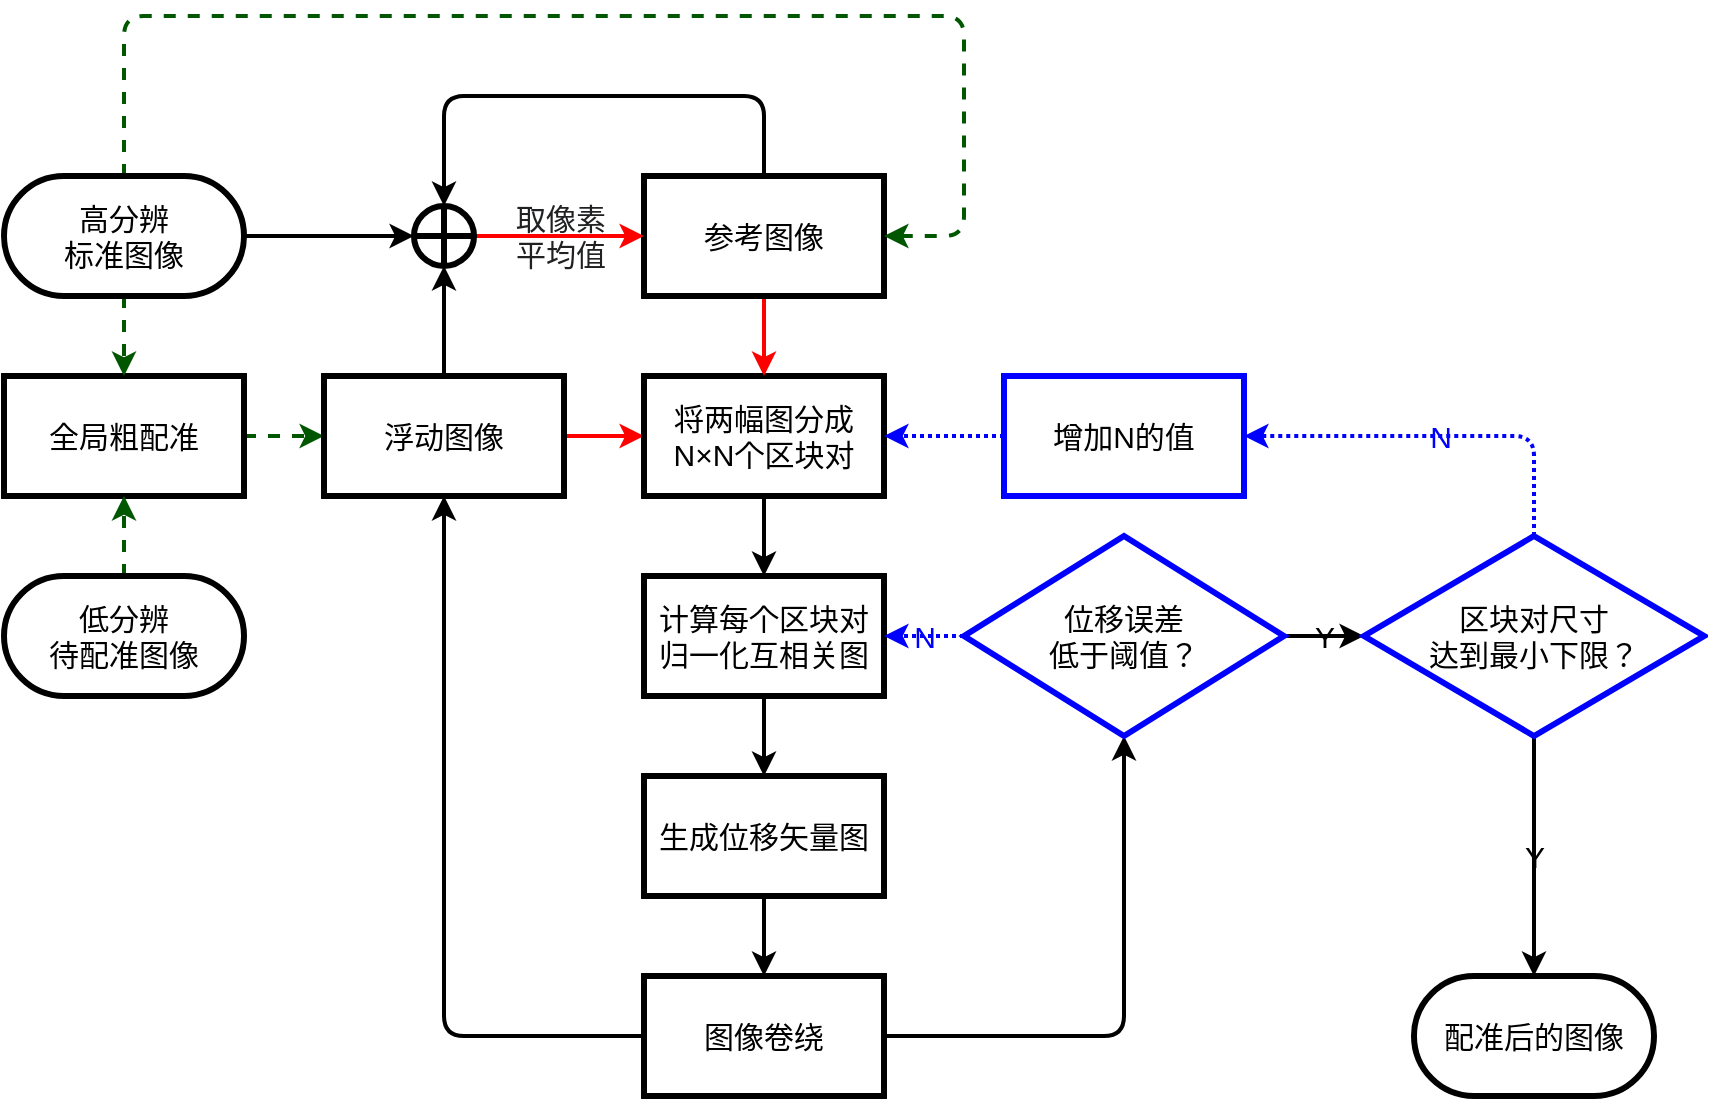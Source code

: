 <mxfile>
    <diagram id="6Um_AddD_zAKyWKNyB5h" name="Page-2">
        <mxGraphModel dx="580" dy="680" grid="1" gridSize="10" guides="1" tooltips="1" connect="1" arrows="1" fold="1" page="1" pageScale="1" pageWidth="827" pageHeight="1169" math="0" shadow="0">
            <root>
                <mxCell id="4d7btD1B-2zSrBe-wS3h-0"/>
                <mxCell id="4d7btD1B-2zSrBe-wS3h-1" parent="4d7btD1B-2zSrBe-wS3h-0"/>
                <mxCell id="Pd7syCD4ukKf9RCVKX6d-0" style="edgeStyle=none;html=1;exitX=1;exitY=0.5;exitDx=0;exitDy=0;entryX=0;entryY=0.5;entryDx=0;entryDy=0;dashed=1;fontSize=15;fontColor=#000000;strokeWidth=2;strokeColor=#005700;fillColor=#008a00;" parent="4d7btD1B-2zSrBe-wS3h-1" source="Pd7syCD4ukKf9RCVKX6d-1" target="Pd7syCD4ukKf9RCVKX6d-4" edge="1">
                    <mxGeometry relative="1" as="geometry"/>
                </mxCell>
                <mxCell id="Pd7syCD4ukKf9RCVKX6d-1" value="全局粗配准" style="rounded=0;whiteSpace=wrap;html=1;fontSize=15;fontColor=#000000;fillColor=none;strokeColor=#000000;strokeWidth=3;" parent="4d7btD1B-2zSrBe-wS3h-1" vertex="1">
                    <mxGeometry x="30" y="210" width="120" height="60" as="geometry"/>
                </mxCell>
                <mxCell id="Pd7syCD4ukKf9RCVKX6d-2" style="edgeStyle=none;html=1;exitX=1;exitY=0.5;exitDx=0;exitDy=0;entryX=0;entryY=0.5;entryDx=0;entryDy=0;fontSize=15;fillColor=#e3c800;fontColor=#000000;strokeColor=#FF0000;strokeWidth=2;" parent="4d7btD1B-2zSrBe-wS3h-1" source="Pd7syCD4ukKf9RCVKX6d-4" target="Pd7syCD4ukKf9RCVKX6d-6" edge="1">
                    <mxGeometry relative="1" as="geometry"/>
                </mxCell>
                <mxCell id="Pd7syCD4ukKf9RCVKX6d-3" style="edgeStyle=none;html=1;exitX=0.5;exitY=0;exitDx=0;exitDy=0;entryX=0.5;entryY=1;entryDx=0;entryDy=0;fontSize=15;fontColor=#000000;strokeColor=#000000;strokeWidth=2;" parent="4d7btD1B-2zSrBe-wS3h-1" source="Pd7syCD4ukKf9RCVKX6d-4" target="Pd7syCD4ukKf9RCVKX6d-33" edge="1">
                    <mxGeometry relative="1" as="geometry">
                        <mxPoint x="250" y="155" as="targetPoint"/>
                    </mxGeometry>
                </mxCell>
                <mxCell id="Pd7syCD4ukKf9RCVKX6d-4" value="浮动图像" style="rounded=0;whiteSpace=wrap;html=1;fontSize=15;fontColor=#000000;fillColor=none;strokeColor=#000000;strokeWidth=3;" parent="4d7btD1B-2zSrBe-wS3h-1" vertex="1">
                    <mxGeometry x="190" y="210" width="120" height="60" as="geometry"/>
                </mxCell>
                <mxCell id="Pd7syCD4ukKf9RCVKX6d-5" value="" style="edgeStyle=none;html=1;fontSize=15;fontColor=#000000;strokeColor=#000000;strokeWidth=2;" parent="4d7btD1B-2zSrBe-wS3h-1" source="Pd7syCD4ukKf9RCVKX6d-6" target="Pd7syCD4ukKf9RCVKX6d-11" edge="1">
                    <mxGeometry relative="1" as="geometry"/>
                </mxCell>
                <mxCell id="Pd7syCD4ukKf9RCVKX6d-6" value="&lt;span&gt;&lt;font style=&quot;font-size: 15px&quot;&gt;将两幅图分成N&lt;span style=&quot;font-family: &amp;#34;arial&amp;#34; , sans-serif ; text-align: left ; font-size: 15px&quot;&gt;×&lt;/span&gt;N个区块对&lt;/font&gt;&lt;/span&gt;" style="rounded=0;whiteSpace=wrap;html=1;fontSize=15;fontColor=#000000;fillColor=none;strokeColor=#000000;strokeWidth=3;labelBackgroundColor=none;" parent="4d7btD1B-2zSrBe-wS3h-1" vertex="1">
                    <mxGeometry x="350" y="210" width="120" height="60" as="geometry"/>
                </mxCell>
                <mxCell id="Pd7syCD4ukKf9RCVKX6d-7" style="edgeStyle=none;html=1;exitX=0.5;exitY=1;exitDx=0;exitDy=0;entryX=0.5;entryY=0;entryDx=0;entryDy=0;fontSize=15;fillColor=#e3c800;fontColor=#000000;strokeColor=#FF0000;strokeWidth=2;" parent="4d7btD1B-2zSrBe-wS3h-1" source="Pd7syCD4ukKf9RCVKX6d-9" target="Pd7syCD4ukKf9RCVKX6d-6" edge="1">
                    <mxGeometry relative="1" as="geometry"/>
                </mxCell>
                <mxCell id="Pd7syCD4ukKf9RCVKX6d-8" style="edgeStyle=none;html=1;exitX=0.5;exitY=0;exitDx=0;exitDy=0;entryX=0.5;entryY=0;entryDx=0;entryDy=0;fontSize=15;fontColor=#000000;strokeColor=#000000;strokeWidth=2;" parent="4d7btD1B-2zSrBe-wS3h-1" source="Pd7syCD4ukKf9RCVKX6d-9" target="Pd7syCD4ukKf9RCVKX6d-33" edge="1">
                    <mxGeometry relative="1" as="geometry">
                        <Array as="points">
                            <mxPoint x="410" y="70"/>
                            <mxPoint x="250" y="70"/>
                        </Array>
                        <mxPoint x="250" y="125" as="targetPoint"/>
                    </mxGeometry>
                </mxCell>
                <mxCell id="Pd7syCD4ukKf9RCVKX6d-9" value="参考图像" style="rounded=0;whiteSpace=wrap;html=1;fontSize=15;fontColor=#000000;fillColor=none;strokeColor=#000000;strokeWidth=3;" parent="4d7btD1B-2zSrBe-wS3h-1" vertex="1">
                    <mxGeometry x="350" y="110" width="120" height="60" as="geometry"/>
                </mxCell>
                <mxCell id="Pd7syCD4ukKf9RCVKX6d-10" style="edgeStyle=none;html=1;exitX=0.5;exitY=1;exitDx=0;exitDy=0;entryX=0.5;entryY=0;entryDx=0;entryDy=0;fontSize=15;fontColor=#000000;strokeColor=#000000;strokeWidth=2;" parent="4d7btD1B-2zSrBe-wS3h-1" source="Pd7syCD4ukKf9RCVKX6d-11" target="Pd7syCD4ukKf9RCVKX6d-13" edge="1">
                    <mxGeometry relative="1" as="geometry"/>
                </mxCell>
                <mxCell id="Pd7syCD4ukKf9RCVKX6d-11" value="计算每个区块对归一化互相关图" style="whiteSpace=wrap;html=1;rounded=0;fontSize=15;fontColor=#000000;fillColor=none;strokeColor=#000000;strokeWidth=3;" parent="4d7btD1B-2zSrBe-wS3h-1" vertex="1">
                    <mxGeometry x="350" y="310" width="120" height="60" as="geometry"/>
                </mxCell>
                <mxCell id="Pd7syCD4ukKf9RCVKX6d-12" style="edgeStyle=none;html=1;exitX=0.5;exitY=1;exitDx=0;exitDy=0;entryX=0.5;entryY=0;entryDx=0;entryDy=0;fontSize=15;fontColor=#000000;strokeColor=#000000;strokeWidth=2;" parent="4d7btD1B-2zSrBe-wS3h-1" source="Pd7syCD4ukKf9RCVKX6d-13" target="Pd7syCD4ukKf9RCVKX6d-16" edge="1">
                    <mxGeometry relative="1" as="geometry"/>
                </mxCell>
                <mxCell id="Pd7syCD4ukKf9RCVKX6d-13" value="生成位移矢量图" style="whiteSpace=wrap;html=1;rounded=0;fontSize=15;fontColor=#000000;fillColor=none;strokeColor=#000000;strokeWidth=3;" parent="4d7btD1B-2zSrBe-wS3h-1" vertex="1">
                    <mxGeometry x="350" y="410" width="120" height="60" as="geometry"/>
                </mxCell>
                <mxCell id="Pd7syCD4ukKf9RCVKX6d-14" style="edgeStyle=none;html=1;exitX=1;exitY=0.5;exitDx=0;exitDy=0;entryX=0.5;entryY=1;entryDx=0;entryDy=0;fontSize=15;fontColor=#000000;strokeColor=#000000;strokeWidth=2;" parent="4d7btD1B-2zSrBe-wS3h-1" source="Pd7syCD4ukKf9RCVKX6d-16" target="Pd7syCD4ukKf9RCVKX6d-19" edge="1">
                    <mxGeometry relative="1" as="geometry">
                        <Array as="points">
                            <mxPoint x="590" y="540"/>
                        </Array>
                    </mxGeometry>
                </mxCell>
                <mxCell id="Pd7syCD4ukKf9RCVKX6d-15" style="edgeStyle=none;html=1;exitX=0;exitY=0.5;exitDx=0;exitDy=0;entryX=0.5;entryY=1;entryDx=0;entryDy=0;fontSize=15;fontColor=#000000;strokeColor=#000000;strokeWidth=2;" parent="4d7btD1B-2zSrBe-wS3h-1" source="Pd7syCD4ukKf9RCVKX6d-16" target="Pd7syCD4ukKf9RCVKX6d-4" edge="1">
                    <mxGeometry relative="1" as="geometry">
                        <Array as="points">
                            <mxPoint x="250" y="540"/>
                        </Array>
                    </mxGeometry>
                </mxCell>
                <mxCell id="Pd7syCD4ukKf9RCVKX6d-16" value="图像卷绕" style="whiteSpace=wrap;html=1;rounded=0;fontSize=15;fontColor=#000000;fillColor=none;strokeColor=#000000;strokeWidth=3;" parent="4d7btD1B-2zSrBe-wS3h-1" vertex="1">
                    <mxGeometry x="350" y="510" width="120" height="60" as="geometry"/>
                </mxCell>
                <mxCell id="Pd7syCD4ukKf9RCVKX6d-17" value="&lt;font color=&quot;#0000ff&quot;&gt;N&lt;/font&gt;" style="edgeStyle=none;html=1;exitX=0;exitY=0.5;exitDx=0;exitDy=0;entryX=1;entryY=0.5;entryDx=0;entryDy=0;fontSize=15;fillColor=#1ba1e2;fontColor=#000000;strokeWidth=2;labelBackgroundColor=none;strokeColor=#0000FF;dashed=1;dashPattern=1 1;" parent="4d7btD1B-2zSrBe-wS3h-1" source="Pd7syCD4ukKf9RCVKX6d-19" target="Pd7syCD4ukKf9RCVKX6d-11" edge="1">
                    <mxGeometry relative="1" as="geometry"/>
                </mxCell>
                <mxCell id="Pd7syCD4ukKf9RCVKX6d-18" value="Y" style="edgeStyle=none;html=1;exitX=1;exitY=0.5;exitDx=0;exitDy=0;entryX=0;entryY=0.5;entryDx=0;entryDy=0;fontSize=15;fontColor=#000000;strokeWidth=2;fillColor=#1ba1e2;labelBackgroundColor=none;strokeColor=#000000;" parent="4d7btD1B-2zSrBe-wS3h-1" source="Pd7syCD4ukKf9RCVKX6d-19" target="Pd7syCD4ukKf9RCVKX6d-22" edge="1">
                    <mxGeometry relative="1" as="geometry"/>
                </mxCell>
                <mxCell id="Pd7syCD4ukKf9RCVKX6d-19" value="位移误差&lt;br&gt;低于阈值？" style="rhombus;whiteSpace=wrap;html=1;rounded=0;fontSize=15;fillColor=none;fontColor=#000000;strokeWidth=3;strokeColor=#0000FF;" parent="4d7btD1B-2zSrBe-wS3h-1" vertex="1">
                    <mxGeometry x="510" y="290" width="160" height="100" as="geometry"/>
                </mxCell>
                <mxCell id="Pd7syCD4ukKf9RCVKX6d-20" value="&lt;font color=&quot;#0000ff&quot;&gt;N&lt;/font&gt;" style="edgeStyle=none;html=1;exitX=0.5;exitY=0;exitDx=0;exitDy=0;entryX=1;entryY=0.5;entryDx=0;entryDy=0;fontSize=15;fillColor=#1ba1e2;fontColor=#000000;strokeWidth=2;labelBackgroundColor=none;strokeColor=#0000FF;dashed=1;dashPattern=1 1;" parent="4d7btD1B-2zSrBe-wS3h-1" source="Pd7syCD4ukKf9RCVKX6d-22" target="Pd7syCD4ukKf9RCVKX6d-24" edge="1">
                    <mxGeometry relative="1" as="geometry">
                        <Array as="points">
                            <mxPoint x="795" y="240"/>
                        </Array>
                    </mxGeometry>
                </mxCell>
                <mxCell id="Pd7syCD4ukKf9RCVKX6d-21" value="Y" style="edgeStyle=none;html=1;exitX=0.5;exitY=1;exitDx=0;exitDy=0;entryX=0.5;entryY=0;entryDx=0;entryDy=0;fontSize=15;fontColor=#000000;labelBackgroundColor=none;strokeColor=#000000;strokeWidth=2;" parent="4d7btD1B-2zSrBe-wS3h-1" source="Pd7syCD4ukKf9RCVKX6d-22" target="Pd7syCD4ukKf9RCVKX6d-31" edge="1">
                    <mxGeometry relative="1" as="geometry"/>
                </mxCell>
                <mxCell id="Pd7syCD4ukKf9RCVKX6d-22" value="区块对尺寸&lt;br&gt;达到最小下限？" style="rhombus;whiteSpace=wrap;html=1;rounded=0;fontSize=15;fillColor=none;fontColor=#000000;strokeWidth=3;strokeColor=#0000FF;" parent="4d7btD1B-2zSrBe-wS3h-1" vertex="1">
                    <mxGeometry x="710" y="290" width="170" height="100" as="geometry"/>
                </mxCell>
                <mxCell id="Pd7syCD4ukKf9RCVKX6d-23" style="edgeStyle=none;html=1;exitX=0;exitY=0.5;exitDx=0;exitDy=0;entryX=1;entryY=0.5;entryDx=0;entryDy=0;fontSize=15;fillColor=#1ba1e2;fontColor=#000000;strokeWidth=2;strokeColor=#0000FF;dashed=1;dashPattern=1 1;" parent="4d7btD1B-2zSrBe-wS3h-1" source="Pd7syCD4ukKf9RCVKX6d-24" target="Pd7syCD4ukKf9RCVKX6d-6" edge="1">
                    <mxGeometry relative="1" as="geometry"/>
                </mxCell>
                <mxCell id="Pd7syCD4ukKf9RCVKX6d-24" value="增加N的值" style="whiteSpace=wrap;html=1;rounded=0;fontSize=15;fillColor=none;fontColor=#000000;strokeWidth=3;strokeColor=#0000FF;" parent="4d7btD1B-2zSrBe-wS3h-1" vertex="1">
                    <mxGeometry x="530" y="210" width="120" height="60" as="geometry"/>
                </mxCell>
                <mxCell id="Pd7syCD4ukKf9RCVKX6d-25" style="edgeStyle=none;html=1;exitX=0.5;exitY=0;exitDx=0;exitDy=0;entryX=0.5;entryY=1;entryDx=0;entryDy=0;fontSize=15;dashed=1;fontColor=#000000;strokeWidth=2;strokeColor=#005700;fillColor=#008a00;" parent="4d7btD1B-2zSrBe-wS3h-1" source="Pd7syCD4ukKf9RCVKX6d-26" target="Pd7syCD4ukKf9RCVKX6d-1" edge="1">
                    <mxGeometry relative="1" as="geometry"/>
                </mxCell>
                <mxCell id="Pd7syCD4ukKf9RCVKX6d-26" value="&lt;span&gt;低分辨&lt;br&gt;待配准图像&lt;br&gt;&lt;/span&gt;" style="rounded=1;whiteSpace=wrap;html=1;fontSize=15;arcSize=50;fontColor=#000000;fillColor=none;strokeColor=#000000;strokeWidth=3;" parent="4d7btD1B-2zSrBe-wS3h-1" vertex="1">
                    <mxGeometry x="30" y="310" width="120" height="60" as="geometry"/>
                </mxCell>
                <mxCell id="Pd7syCD4ukKf9RCVKX6d-27" style="edgeStyle=none;html=1;exitX=1;exitY=0.5;exitDx=0;exitDy=0;entryX=0;entryY=0.5;entryDx=0;entryDy=0;fontSize=15;fontColor=#000000;strokeColor=#000000;strokeWidth=2;" parent="4d7btD1B-2zSrBe-wS3h-1" source="Pd7syCD4ukKf9RCVKX6d-30" target="Pd7syCD4ukKf9RCVKX6d-33" edge="1">
                    <mxGeometry relative="1" as="geometry">
                        <mxPoint x="235" y="140" as="targetPoint"/>
                    </mxGeometry>
                </mxCell>
                <mxCell id="Pd7syCD4ukKf9RCVKX6d-28" style="edgeStyle=none;html=1;exitX=0.5;exitY=1;exitDx=0;exitDy=0;entryX=0.5;entryY=0;entryDx=0;entryDy=0;fontSize=15;dashed=1;fontColor=#000000;strokeWidth=2;strokeColor=#005700;fillColor=#008a00;" parent="4d7btD1B-2zSrBe-wS3h-1" source="Pd7syCD4ukKf9RCVKX6d-30" target="Pd7syCD4ukKf9RCVKX6d-1" edge="1">
                    <mxGeometry relative="1" as="geometry"/>
                </mxCell>
                <mxCell id="Pd7syCD4ukKf9RCVKX6d-29" style="edgeStyle=none;html=1;exitX=0.5;exitY=0;exitDx=0;exitDy=0;entryX=1;entryY=0.5;entryDx=0;entryDy=0;dashed=1;fontSize=15;fontColor=#000000;strokeWidth=2;strokeColor=#005700;fillColor=#008a00;" parent="4d7btD1B-2zSrBe-wS3h-1" source="Pd7syCD4ukKf9RCVKX6d-30" target="Pd7syCD4ukKf9RCVKX6d-9" edge="1">
                    <mxGeometry relative="1" as="geometry">
                        <Array as="points">
                            <mxPoint x="90" y="30"/>
                            <mxPoint x="510" y="30"/>
                            <mxPoint x="510" y="140"/>
                        </Array>
                    </mxGeometry>
                </mxCell>
                <mxCell id="Pd7syCD4ukKf9RCVKX6d-30" value="高分辨&lt;br&gt;标准图像" style="rounded=1;whiteSpace=wrap;html=1;fontSize=15;arcSize=50;fontColor=#000000;fillColor=none;strokeColor=#000000;strokeWidth=3;" parent="4d7btD1B-2zSrBe-wS3h-1" vertex="1">
                    <mxGeometry x="30" y="110" width="120" height="60" as="geometry"/>
                </mxCell>
                <mxCell id="Pd7syCD4ukKf9RCVKX6d-31" value="&lt;span&gt;配准后的图像&lt;/span&gt;" style="rounded=1;whiteSpace=wrap;html=1;fontSize=15;arcSize=50;fontColor=#000000;fillColor=none;strokeColor=#000000;strokeWidth=3;" parent="4d7btD1B-2zSrBe-wS3h-1" vertex="1">
                    <mxGeometry x="735" y="510" width="120" height="60" as="geometry"/>
                </mxCell>
                <mxCell id="Pd7syCD4ukKf9RCVKX6d-32" value="&lt;font color=&quot;#202122&quot; face=&quot;sans-serif&quot;&gt;取像素&lt;br&gt;平均值&lt;br&gt;&lt;/font&gt;" style="edgeStyle=none;html=1;exitX=1;exitY=0.5;exitDx=0;exitDy=0;entryX=0;entryY=0.5;entryDx=0;entryDy=0;fontSize=15;fillColor=#e3c800;fontColor=#000000;strokeWidth=2;strokeColor=#FF0000;labelBackgroundColor=none;" parent="4d7btD1B-2zSrBe-wS3h-1" source="Pd7syCD4ukKf9RCVKX6d-33" target="Pd7syCD4ukKf9RCVKX6d-9" edge="1">
                    <mxGeometry relative="1" as="geometry">
                        <mxPoint x="265" y="140" as="sourcePoint"/>
                    </mxGeometry>
                </mxCell>
                <mxCell id="Pd7syCD4ukKf9RCVKX6d-33" value="" style="shape=orEllipse;perimeter=ellipsePerimeter;whiteSpace=wrap;html=1;backgroundOutline=1;strokeColor=#000000;strokeWidth=3;" parent="4d7btD1B-2zSrBe-wS3h-1" vertex="1">
                    <mxGeometry x="235" y="125" width="30" height="30" as="geometry"/>
                </mxCell>
            </root>
        </mxGraphModel>
    </diagram>
    <diagram id="dpQeYTfFLviZBgnbW4s3" name="Page-1">
        <mxGraphModel dx="580" dy="680" grid="1" gridSize="10" guides="1" tooltips="1" connect="1" arrows="1" fold="1" page="1" pageScale="1" pageWidth="827" pageHeight="1169" math="0" shadow="0">
            <root>
                <mxCell id="0"/>
                <mxCell id="1" parent="0"/>
                <mxCell id="IAmmdJ4gO4qMt3dEaXHt-69" style="edgeStyle=none;html=1;exitX=1;exitY=0.5;exitDx=0;exitDy=0;entryX=0;entryY=0.5;entryDx=0;entryDy=0;dashed=1;fontSize=15;fontColor=#000000;strokeWidth=2;strokeColor=#005700;fillColor=#008a00;" parent="1" source="5" target="8" edge="1">
                    <mxGeometry relative="1" as="geometry"/>
                </mxCell>
                <mxCell id="5" value="Global registration" style="rounded=0;whiteSpace=wrap;html=1;fontSize=15;fontColor=#000000;fillColor=none;strokeColor=#000000;strokeWidth=3;" parent="1" vertex="1">
                    <mxGeometry x="30" y="210" width="120" height="60" as="geometry"/>
                </mxCell>
                <mxCell id="38" style="edgeStyle=none;html=1;exitX=1;exitY=0.5;exitDx=0;exitDy=0;entryX=0;entryY=0.5;entryDx=0;entryDy=0;fontSize=15;fillColor=#e3c800;fontColor=#000000;strokeColor=#FF0000;strokeWidth=2;" parent="1" source="8" target="10" edge="1">
                    <mxGeometry relative="1" as="geometry"/>
                </mxCell>
                <mxCell id="KWxbIVFsugVUYz1EthE6-79" style="edgeStyle=none;html=1;exitX=0.5;exitY=0;exitDx=0;exitDy=0;entryX=0.5;entryY=1;entryDx=0;entryDy=0;fontSize=15;fontColor=#000000;strokeColor=#000000;strokeWidth=2;" parent="1" source="8" target="62" edge="1">
                    <mxGeometry relative="1" as="geometry">
                        <mxPoint x="250" y="155" as="targetPoint"/>
                    </mxGeometry>
                </mxCell>
                <mxCell id="8" value="Warped Image" style="rounded=0;whiteSpace=wrap;html=1;fontSize=15;fontColor=#000000;fillColor=none;strokeColor=#000000;strokeWidth=3;" parent="1" vertex="1">
                    <mxGeometry x="190" y="210" width="120" height="60" as="geometry"/>
                </mxCell>
                <mxCell id="42" value="" style="edgeStyle=none;html=1;fontSize=15;fontColor=#000000;strokeColor=#000000;strokeWidth=2;" parent="1" source="10" target="41" edge="1">
                    <mxGeometry relative="1" as="geometry"/>
                </mxCell>
                <mxCell id="10" value="&lt;span style=&quot;&quot;&gt;D&lt;font style=&quot;font-size: 15px&quot;&gt;ivide into &lt;br style=&quot;font-size: 15px&quot;&gt;N&lt;span style=&quot;font-family: &amp;quot;arial&amp;quot; , sans-serif ; text-align: left ; font-size: 15px&quot;&gt;×&lt;/span&gt;N blocks&lt;/font&gt;&lt;/span&gt;" style="rounded=0;whiteSpace=wrap;html=1;fontSize=15;fontColor=#000000;fillColor=none;strokeColor=#000000;strokeWidth=3;labelBackgroundColor=none;" parent="1" vertex="1">
                    <mxGeometry x="350" y="210" width="120" height="60" as="geometry"/>
                </mxCell>
                <mxCell id="KWxbIVFsugVUYz1EthE6-78" style="edgeStyle=none;html=1;exitX=0.5;exitY=1;exitDx=0;exitDy=0;entryX=0.5;entryY=0;entryDx=0;entryDy=0;fontSize=15;fillColor=#e3c800;fontColor=#000000;strokeColor=#FF0000;strokeWidth=2;" parent="1" source="12" target="10" edge="1">
                    <mxGeometry relative="1" as="geometry"/>
                </mxCell>
                <mxCell id="KWxbIVFsugVUYz1EthE6-80" style="edgeStyle=none;html=1;exitX=0.5;exitY=0;exitDx=0;exitDy=0;entryX=0.5;entryY=0;entryDx=0;entryDy=0;fontSize=15;fontColor=#000000;strokeColor=#000000;strokeWidth=2;" parent="1" source="12" target="62" edge="1">
                    <mxGeometry relative="1" as="geometry">
                        <Array as="points">
                            <mxPoint x="410" y="70"/>
                            <mxPoint x="250" y="70"/>
                        </Array>
                        <mxPoint x="250" y="125" as="targetPoint"/>
                    </mxGeometry>
                </mxCell>
                <mxCell id="12" value="Target image" style="rounded=0;whiteSpace=wrap;html=1;fontSize=15;fontColor=#000000;fillColor=none;strokeColor=#000000;strokeWidth=3;" parent="1" vertex="1">
                    <mxGeometry x="350" y="110" width="120" height="60" as="geometry"/>
                </mxCell>
                <mxCell id="KWxbIVFsugVUYz1EthE6-82" style="edgeStyle=none;html=1;exitX=0.5;exitY=1;exitDx=0;exitDy=0;entryX=0.5;entryY=0;entryDx=0;entryDy=0;fontSize=15;fontColor=#000000;strokeColor=#000000;strokeWidth=2;" parent="1" source="41" target="43" edge="1">
                    <mxGeometry relative="1" as="geometry"/>
                </mxCell>
                <mxCell id="41" value="Calculate nCCM of block pair" style="whiteSpace=wrap;html=1;rounded=0;fontSize=15;fontColor=#000000;fillColor=none;strokeColor=#000000;strokeWidth=3;" parent="1" vertex="1">
                    <mxGeometry x="350" y="310" width="120" height="60" as="geometry"/>
                </mxCell>
                <mxCell id="KWxbIVFsugVUYz1EthE6-84" style="edgeStyle=none;html=1;exitX=0.5;exitY=1;exitDx=0;exitDy=0;entryX=0.5;entryY=0;entryDx=0;entryDy=0;fontSize=15;fontColor=#000000;strokeColor=#000000;strokeWidth=2;" parent="1" source="43" target="45" edge="1">
                    <mxGeometry relative="1" as="geometry"/>
                </mxCell>
                <mxCell id="43" value="Generate translation map" style="whiteSpace=wrap;html=1;rounded=0;fontSize=15;fontColor=#000000;fillColor=none;strokeColor=#000000;strokeWidth=3;" parent="1" vertex="1">
                    <mxGeometry x="350" y="410" width="120" height="60" as="geometry"/>
                </mxCell>
                <mxCell id="KWxbIVFsugVUYz1EthE6-87" style="edgeStyle=none;html=1;exitX=1;exitY=0.5;exitDx=0;exitDy=0;entryX=0.5;entryY=1;entryDx=0;entryDy=0;fontSize=15;fontColor=#000000;strokeColor=#000000;strokeWidth=2;" parent="1" source="45" target="50" edge="1">
                    <mxGeometry relative="1" as="geometry">
                        <Array as="points">
                            <mxPoint x="590" y="540"/>
                        </Array>
                    </mxGeometry>
                </mxCell>
                <mxCell id="KWxbIVFsugVUYz1EthE6-88" style="edgeStyle=none;html=1;exitX=0;exitY=0.5;exitDx=0;exitDy=0;entryX=0.5;entryY=1;entryDx=0;entryDy=0;fontSize=15;fontColor=#000000;strokeColor=#000000;strokeWidth=2;" parent="1" source="45" target="8" edge="1">
                    <mxGeometry relative="1" as="geometry">
                        <Array as="points">
                            <mxPoint x="250" y="540"/>
                        </Array>
                    </mxGeometry>
                </mxCell>
                <mxCell id="45" value="Apply&lt;br&gt;translation map" style="whiteSpace=wrap;html=1;rounded=0;fontSize=15;fontColor=#000000;fillColor=none;strokeColor=#000000;strokeWidth=3;" parent="1" vertex="1">
                    <mxGeometry x="350" y="510" width="120" height="60" as="geometry"/>
                </mxCell>
                <mxCell id="KWxbIVFsugVUYz1EthE6-86" value="&lt;font color=&quot;#0000ff&quot;&gt;N&lt;/font&gt;" style="edgeStyle=none;html=1;exitX=0;exitY=0.5;exitDx=0;exitDy=0;entryX=1;entryY=0.5;entryDx=0;entryDy=0;fontSize=15;fillColor=#1ba1e2;fontColor=#000000;strokeWidth=2;labelBackgroundColor=none;strokeColor=#0000FF;dashed=1;dashPattern=1 1;" parent="1" source="50" target="41" edge="1">
                    <mxGeometry relative="1" as="geometry"/>
                </mxCell>
                <mxCell id="KWxbIVFsugVUYz1EthE6-90" value="Y" style="edgeStyle=none;html=1;exitX=1;exitY=0.5;exitDx=0;exitDy=0;entryX=0;entryY=0.5;entryDx=0;entryDy=0;fontSize=15;fontColor=#000000;strokeWidth=2;fillColor=#1ba1e2;labelBackgroundColor=none;strokeColor=#000000;" parent="1" source="50" target="54" edge="1">
                    <mxGeometry relative="1" as="geometry"/>
                </mxCell>
                <mxCell id="50" value="Shift error &lt;br&gt;is below&lt;br&gt;tolerance&amp;nbsp;" style="rhombus;whiteSpace=wrap;html=1;rounded=0;fontSize=15;fillColor=none;fontColor=#000000;strokeWidth=3;strokeColor=#0000FF;" parent="1" vertex="1">
                    <mxGeometry x="510" y="290" width="160" height="100" as="geometry"/>
                </mxCell>
                <mxCell id="KWxbIVFsugVUYz1EthE6-89" value="&lt;font color=&quot;#0000ff&quot;&gt;N&lt;/font&gt;" style="edgeStyle=none;html=1;exitX=0.5;exitY=0;exitDx=0;exitDy=0;entryX=1;entryY=0.5;entryDx=0;entryDy=0;fontSize=15;fillColor=#1ba1e2;fontColor=#000000;strokeWidth=2;labelBackgroundColor=none;strokeColor=#0000FF;dashed=1;dashPattern=1 1;" parent="1" source="54" target="56" edge="1">
                    <mxGeometry relative="1" as="geometry">
                        <Array as="points">
                            <mxPoint x="795" y="240"/>
                        </Array>
                    </mxGeometry>
                </mxCell>
                <mxCell id="KWxbIVFsugVUYz1EthE6-91" value="Y" style="edgeStyle=none;html=1;exitX=0.5;exitY=1;exitDx=0;exitDy=0;entryX=0.5;entryY=0;entryDx=0;entryDy=0;fontSize=15;fontColor=#000000;labelBackgroundColor=none;strokeColor=#000000;strokeWidth=2;" parent="1" source="54" target="KWxbIVFsugVUYz1EthE6-70" edge="1">
                    <mxGeometry relative="1" as="geometry"/>
                </mxCell>
                <mxCell id="54" value="Reached&lt;br&gt;minimum&lt;br&gt;block size" style="rhombus;whiteSpace=wrap;html=1;rounded=0;fontSize=15;fillColor=none;fontColor=#000000;strokeWidth=3;strokeColor=#0000FF;" parent="1" vertex="1">
                    <mxGeometry x="710" y="290" width="170" height="100" as="geometry"/>
                </mxCell>
                <mxCell id="KWxbIVFsugVUYz1EthE6-85" style="edgeStyle=none;html=1;exitX=0;exitY=0.5;exitDx=0;exitDy=0;entryX=1;entryY=0.5;entryDx=0;entryDy=0;fontSize=15;fillColor=#1ba1e2;fontColor=#000000;strokeWidth=2;strokeColor=#0000FF;dashed=1;dashPattern=1 1;" parent="1" source="56" target="10" edge="1">
                    <mxGeometry relative="1" as="geometry"/>
                </mxCell>
                <mxCell id="56" value="Increase N" style="whiteSpace=wrap;html=1;rounded=0;fontSize=15;fillColor=none;fontColor=#000000;strokeWidth=3;strokeColor=#0000FF;" parent="1" vertex="1">
                    <mxGeometry x="530" y="210" width="120" height="60" as="geometry"/>
                </mxCell>
                <mxCell id="KWxbIVFsugVUYz1EthE6-92" style="edgeStyle=none;html=1;exitX=0.5;exitY=0;exitDx=0;exitDy=0;entryX=0.5;entryY=1;entryDx=0;entryDy=0;fontSize=15;dashed=1;fontColor=#000000;strokeWidth=2;strokeColor=#005700;fillColor=#008a00;" parent="1" source="c7pEFfXvto8Vs_k7pn7q-77" target="5" edge="1">
                    <mxGeometry relative="1" as="geometry"/>
                </mxCell>
                <mxCell id="c7pEFfXvto8Vs_k7pn7q-77" value="&lt;span&gt;Input image&lt;/span&gt;" style="rounded=1;whiteSpace=wrap;html=1;fontSize=15;arcSize=50;fontColor=#000000;fillColor=none;strokeColor=#000000;strokeWidth=3;" parent="1" vertex="1">
                    <mxGeometry x="30" y="310" width="120" height="60" as="geometry"/>
                </mxCell>
                <mxCell id="KWxbIVFsugVUYz1EthE6-76" style="edgeStyle=none;html=1;exitX=1;exitY=0.5;exitDx=0;exitDy=0;entryX=0;entryY=0.5;entryDx=0;entryDy=0;fontSize=15;fontColor=#000000;strokeColor=#000000;strokeWidth=2;" parent="1" source="c7pEFfXvto8Vs_k7pn7q-79" target="62" edge="1">
                    <mxGeometry relative="1" as="geometry">
                        <mxPoint x="235" y="140" as="targetPoint"/>
                    </mxGeometry>
                </mxCell>
                <mxCell id="KWxbIVFsugVUYz1EthE6-77" style="edgeStyle=none;html=1;exitX=0.5;exitY=1;exitDx=0;exitDy=0;entryX=0.5;entryY=0;entryDx=0;entryDy=0;fontSize=15;dashed=1;fontColor=#000000;strokeWidth=2;strokeColor=#005700;fillColor=#008a00;" parent="1" source="c7pEFfXvto8Vs_k7pn7q-79" target="5" edge="1">
                    <mxGeometry relative="1" as="geometry"/>
                </mxCell>
                <mxCell id="6kCfeVAhZzXSvrI1xp41-56" style="edgeStyle=none;html=1;exitX=0.5;exitY=0;exitDx=0;exitDy=0;entryX=1;entryY=0.5;entryDx=0;entryDy=0;dashed=1;fontSize=15;fontColor=#000000;strokeWidth=2;strokeColor=#005700;fillColor=#008a00;" parent="1" source="c7pEFfXvto8Vs_k7pn7q-79" target="12" edge="1">
                    <mxGeometry relative="1" as="geometry">
                        <Array as="points">
                            <mxPoint x="90" y="30"/>
                            <mxPoint x="510" y="30"/>
                            <mxPoint x="510" y="140"/>
                        </Array>
                    </mxGeometry>
                </mxCell>
                <mxCell id="c7pEFfXvto8Vs_k7pn7q-79" value="&lt;span&gt;Reference image&lt;/span&gt;" style="rounded=1;whiteSpace=wrap;html=1;fontSize=15;arcSize=50;fontColor=#000000;fillColor=none;strokeColor=#000000;strokeWidth=3;" parent="1" vertex="1">
                    <mxGeometry x="30" y="110" width="120" height="60" as="geometry"/>
                </mxCell>
                <mxCell id="KWxbIVFsugVUYz1EthE6-70" value="&lt;span&gt;Output image&lt;/span&gt;" style="rounded=1;whiteSpace=wrap;html=1;fontSize=15;arcSize=50;fontColor=#000000;fillColor=none;strokeColor=#000000;strokeWidth=3;" parent="1" vertex="1">
                    <mxGeometry x="735" y="510" width="120" height="60" as="geometry"/>
                </mxCell>
                <mxCell id="KWxbIVFsugVUYz1EthE6-81" value="&lt;font style=&quot;font-size: 15px&quot;&gt;&lt;b&gt;&lt;span style=&quot;color: rgb(32 , 33 , 34) ; font-family: sans-serif&quot;&gt;Divide&lt;/span&gt;&lt;br style=&quot;color: rgb(32 , 33 , 34) ; font-family: sans-serif&quot;&gt;&lt;span style=&quot;color: rgb(32 , 33 , 34) ; font-family: sans-serif&quot;&gt;by 3&lt;/span&gt;&lt;/b&gt;&lt;/font&gt;&lt;font color=&quot;#202122&quot; face=&quot;sans-serif&quot;&gt;&lt;br&gt;&lt;/font&gt;" style="edgeStyle=none;html=1;exitX=1;exitY=0.5;exitDx=0;exitDy=0;entryX=0;entryY=0.5;entryDx=0;entryDy=0;fontSize=15;fillColor=#e3c800;fontColor=#000000;strokeWidth=2;strokeColor=#FF0000;labelBackgroundColor=none;" parent="1" source="62" target="12" edge="1">
                    <mxGeometry relative="1" as="geometry">
                        <mxPoint x="265" y="140" as="sourcePoint"/>
                    </mxGeometry>
                </mxCell>
                <mxCell id="62" value="" style="shape=orEllipse;perimeter=ellipsePerimeter;whiteSpace=wrap;html=1;backgroundOutline=1;strokeColor=#000000;strokeWidth=3;" parent="1" vertex="1">
                    <mxGeometry x="235" y="125" width="30" height="30" as="geometry"/>
                </mxCell>
            </root>
        </mxGraphModel>
    </diagram>
</mxfile>
